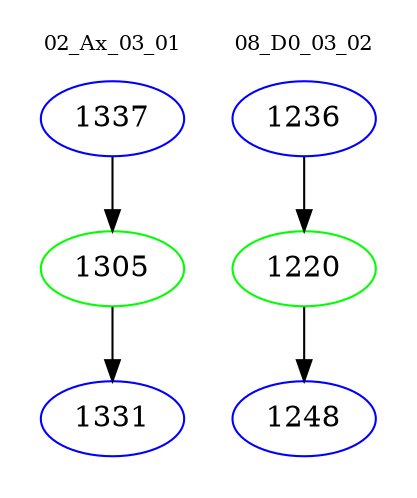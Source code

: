 digraph{
subgraph cluster_0 {
color = white
label = "02_Ax_03_01";
fontsize=10;
T0_1337 [label="1337", color="blue"]
T0_1337 -> T0_1305 [color="black"]
T0_1305 [label="1305", color="green"]
T0_1305 -> T0_1331 [color="black"]
T0_1331 [label="1331", color="blue"]
}
subgraph cluster_1 {
color = white
label = "08_D0_03_02";
fontsize=10;
T1_1236 [label="1236", color="blue"]
T1_1236 -> T1_1220 [color="black"]
T1_1220 [label="1220", color="green"]
T1_1220 -> T1_1248 [color="black"]
T1_1248 [label="1248", color="blue"]
}
}
